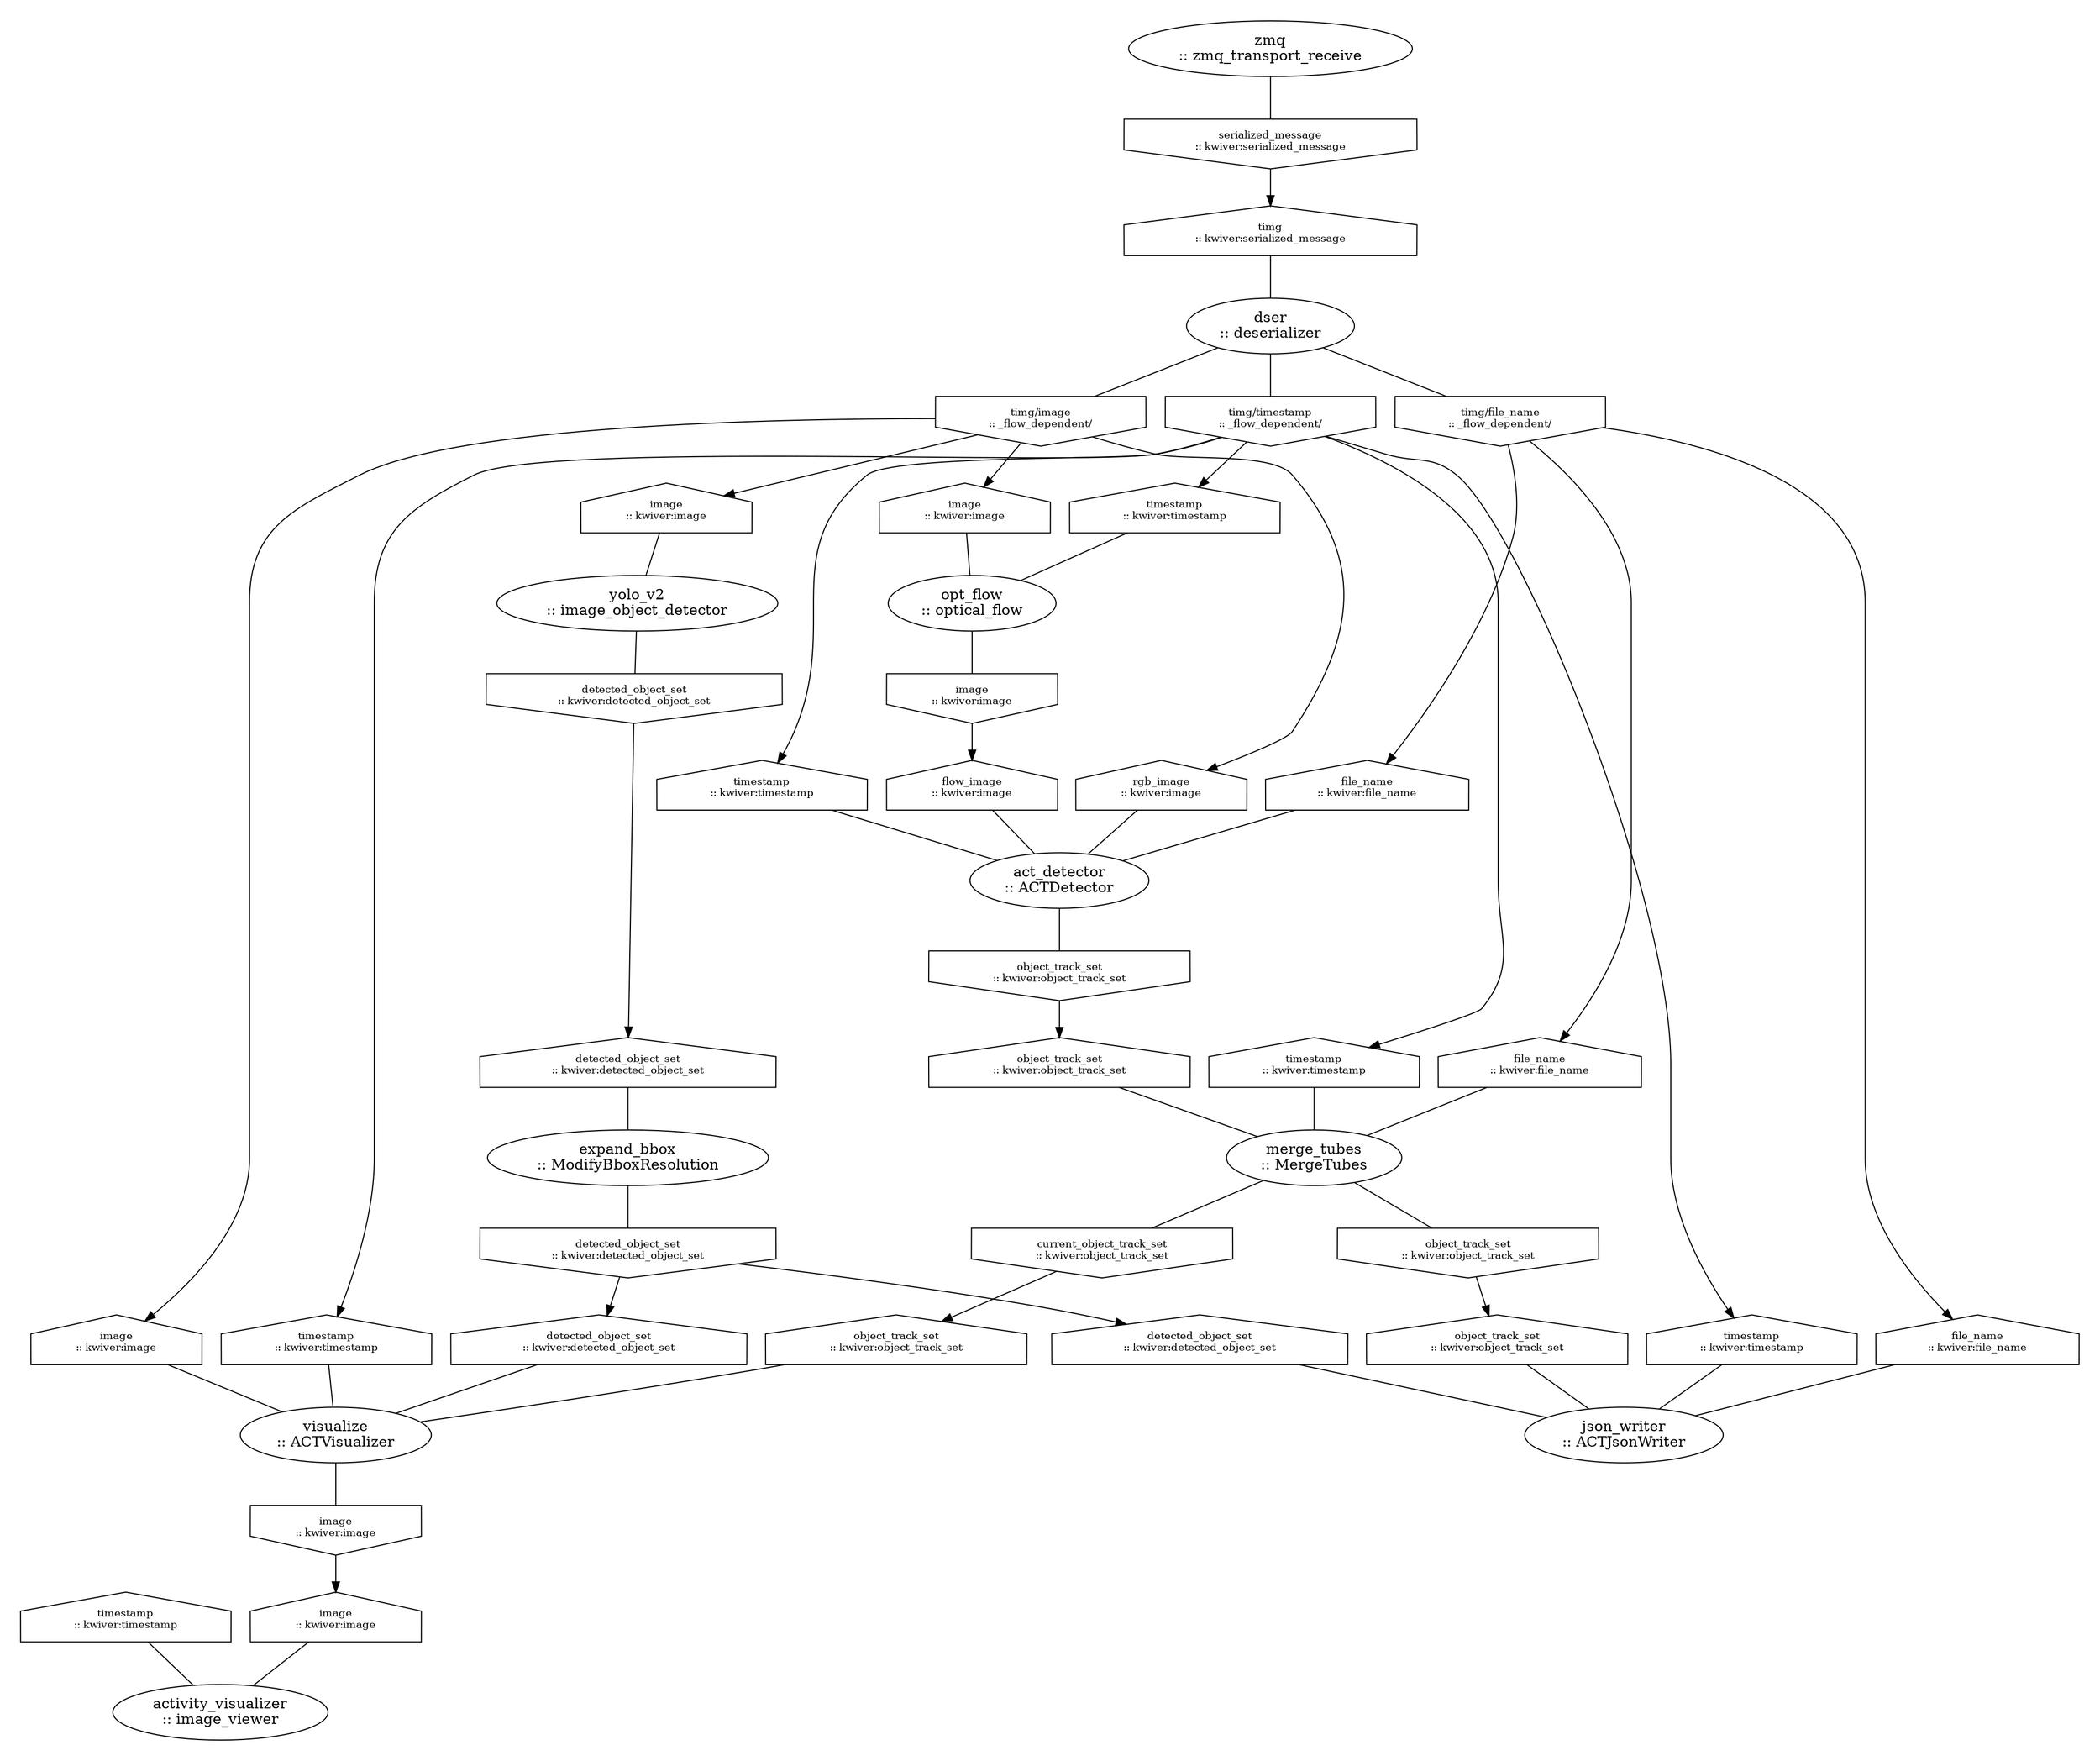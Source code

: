 strict digraph "unnamed" {
clusterrank=local;

subgraph "cluster_act_detector" {
color=white;style=filled;fillcolor=white;

"act_detector_main" [label="act_detector\n:: ACTDetector",shape=ellipse,rank=same];

"act_detector_input_file_name" [label="file_name\n:: kwiver:file_name",shape=house,rank=same,fontsize=10];
"act_detector_input_file_name" -> "act_detector_main" [arrowhead=none,color=black];
"act_detector_input_flow_image" [label="flow_image\n:: kwiver:image",shape=house,rank=same,fontsize=10];
"act_detector_input_flow_image" -> "act_detector_main" [arrowhead=none,color=black];
"act_detector_input_rgb_image" [label="rgb_image\n:: kwiver:image",shape=house,rank=same,fontsize=10];
"act_detector_input_rgb_image" -> "act_detector_main" [arrowhead=none,color=black];
"act_detector_input_timestamp" [label="timestamp\n:: kwiver:timestamp",shape=house,rank=same,fontsize=10];
"act_detector_input_timestamp" -> "act_detector_main" [arrowhead=none,color=black];

"act_detector_output_object_track_set" [label="object_track_set\n:: kwiver:object_track_set",shape=invhouse,rank=same,fontsize=10];
"act_detector_main" -> "act_detector_output_object_track_set" [arrowhead=none,color=black];

}

subgraph "cluster_activity_visualizer" {
color=white;style=filled;fillcolor=white;

"activity_visualizer_main" [label="activity_visualizer\n:: image_viewer",shape=ellipse,rank=same];

"activity_visualizer_input_image" [label="image\n:: kwiver:image",shape=house,rank=same,fontsize=10];
"activity_visualizer_input_image" -> "activity_visualizer_main" [arrowhead=none,color=black];
"activity_visualizer_input_timestamp" [label="timestamp\n:: kwiver:timestamp",shape=house,rank=same,fontsize=10];
"activity_visualizer_input_timestamp" -> "activity_visualizer_main" [arrowhead=none,color=black];


}

subgraph "cluster_dser" {
color=white;style=filled;fillcolor=white;

"dser_main" [label="dser\n:: deserializer",shape=ellipse,rank=same];

"dser_input_timg" [label="timg\n:: kwiver:serialized_message",shape=house,rank=same,fontsize=10];
"dser_input_timg" -> "dser_main" [arrowhead=none,color=black];

"dser_output_timg/file_name" [label="timg/file_name\n:: _flow_dependent/",shape=invhouse,rank=same,fontsize=10];
"dser_main" -> "dser_output_timg/file_name" [arrowhead=none,color=black];
"dser_output_timg/image" [label="timg/image\n:: _flow_dependent/",shape=invhouse,rank=same,fontsize=10];
"dser_main" -> "dser_output_timg/image" [arrowhead=none,color=black];
"dser_output_timg/timestamp" [label="timg/timestamp\n:: _flow_dependent/",shape=invhouse,rank=same,fontsize=10];
"dser_main" -> "dser_output_timg/timestamp" [arrowhead=none,color=black];

}

subgraph "cluster_expand_bbox" {
color=white;style=filled;fillcolor=white;

"expand_bbox_main" [label="expand_bbox\n:: ModifyBboxResolution",shape=ellipse,rank=same];

"expand_bbox_input_detected_object_set" [label="detected_object_set\n:: kwiver:detected_object_set",shape=house,rank=same,fontsize=10];
"expand_bbox_input_detected_object_set" -> "expand_bbox_main" [arrowhead=none,color=black];

"expand_bbox_output_detected_object_set" [label="detected_object_set\n:: kwiver:detected_object_set",shape=invhouse,rank=same,fontsize=10];
"expand_bbox_main" -> "expand_bbox_output_detected_object_set" [arrowhead=none,color=black];

}

subgraph "cluster_json_writer" {
color=white;style=filled;fillcolor=white;

"json_writer_main" [label="json_writer\n:: ACTJsonWriter",shape=ellipse,rank=same];

"json_writer_input_detected_object_set" [label="detected_object_set\n:: kwiver:detected_object_set",shape=house,rank=same,fontsize=10];
"json_writer_input_detected_object_set" -> "json_writer_main" [arrowhead=none,color=black];
"json_writer_input_file_name" [label="file_name\n:: kwiver:file_name",shape=house,rank=same,fontsize=10];
"json_writer_input_file_name" -> "json_writer_main" [arrowhead=none,color=black];
"json_writer_input_object_track_set" [label="object_track_set\n:: kwiver:object_track_set",shape=house,rank=same,fontsize=10];
"json_writer_input_object_track_set" -> "json_writer_main" [arrowhead=none,color=black];
"json_writer_input_timestamp" [label="timestamp\n:: kwiver:timestamp",shape=house,rank=same,fontsize=10];
"json_writer_input_timestamp" -> "json_writer_main" [arrowhead=none,color=black];


}

subgraph "cluster_merge_tubes" {
color=white;style=filled;fillcolor=white;

"merge_tubes_main" [label="merge_tubes\n:: MergeTubes",shape=ellipse,rank=same];

"merge_tubes_input_file_name" [label="file_name\n:: kwiver:file_name",shape=house,rank=same,fontsize=10];
"merge_tubes_input_file_name" -> "merge_tubes_main" [arrowhead=none,color=black];
"merge_tubes_input_object_track_set" [label="object_track_set\n:: kwiver:object_track_set",shape=house,rank=same,fontsize=10];
"merge_tubes_input_object_track_set" -> "merge_tubes_main" [arrowhead=none,color=black];
"merge_tubes_input_timestamp" [label="timestamp\n:: kwiver:timestamp",shape=house,rank=same,fontsize=10];
"merge_tubes_input_timestamp" -> "merge_tubes_main" [arrowhead=none,color=black];

"merge_tubes_output_current_object_track_set" [label="current_object_track_set\n:: kwiver:object_track_set",shape=invhouse,rank=same,fontsize=10];
"merge_tubes_main" -> "merge_tubes_output_current_object_track_set" [arrowhead=none,color=black];
"merge_tubes_output_object_track_set" [label="object_track_set\n:: kwiver:object_track_set",shape=invhouse,rank=same,fontsize=10];
"merge_tubes_main" -> "merge_tubes_output_object_track_set" [arrowhead=none,color=black];

}

subgraph "cluster_opt_flow" {
color=white;style=filled;fillcolor=white;

"opt_flow_main" [label="opt_flow\n:: optical_flow",shape=ellipse,rank=same];

"opt_flow_input_image" [label="image\n:: kwiver:image",shape=house,rank=same,fontsize=10];
"opt_flow_input_image" -> "opt_flow_main" [arrowhead=none,color=black];
"opt_flow_input_timestamp" [label="timestamp\n:: kwiver:timestamp",shape=house,rank=same,fontsize=10];
"opt_flow_input_timestamp" -> "opt_flow_main" [arrowhead=none,color=black];

"opt_flow_output_image" [label="image\n:: kwiver:image",shape=invhouse,rank=same,fontsize=10];
"opt_flow_main" -> "opt_flow_output_image" [arrowhead=none,color=black];

}

subgraph "cluster_visualize" {
color=white;style=filled;fillcolor=white;

"visualize_main" [label="visualize\n:: ACTVisualizer",shape=ellipse,rank=same];

"visualize_input_detected_object_set" [label="detected_object_set\n:: kwiver:detected_object_set",shape=house,rank=same,fontsize=10];
"visualize_input_detected_object_set" -> "visualize_main" [arrowhead=none,color=black];
"visualize_input_image" [label="image\n:: kwiver:image",shape=house,rank=same,fontsize=10];
"visualize_input_image" -> "visualize_main" [arrowhead=none,color=black];
"visualize_input_object_track_set" [label="object_track_set\n:: kwiver:object_track_set",shape=house,rank=same,fontsize=10];
"visualize_input_object_track_set" -> "visualize_main" [arrowhead=none,color=black];
"visualize_input_timestamp" [label="timestamp\n:: kwiver:timestamp",shape=house,rank=same,fontsize=10];
"visualize_input_timestamp" -> "visualize_main" [arrowhead=none,color=black];

"visualize_output_image" [label="image\n:: kwiver:image",shape=invhouse,rank=same,fontsize=10];
"visualize_main" -> "visualize_output_image" [arrowhead=none,color=black];

}

subgraph "cluster_yolo_v2" {
color=white;style=filled;fillcolor=white;

"yolo_v2_main" [label="yolo_v2\n:: image_object_detector",shape=ellipse,rank=same];

"yolo_v2_input_image" [label="image\n:: kwiver:image",shape=house,rank=same,fontsize=10];
"yolo_v2_input_image" -> "yolo_v2_main" [arrowhead=none,color=black];

"yolo_v2_output_detected_object_set" [label="detected_object_set\n:: kwiver:detected_object_set",shape=invhouse,rank=same,fontsize=10];
"yolo_v2_main" -> "yolo_v2_output_detected_object_set" [arrowhead=none,color=black];

}

subgraph "cluster_zmq" {
color=white;style=filled;fillcolor=white;

"zmq_main" [label="zmq\n:: zmq_transport_receive",shape=ellipse,rank=same];


"zmq_output_serialized_message" [label="serialized_message\n:: kwiver:serialized_message",shape=invhouse,rank=same,fontsize=10];
"zmq_main" -> "zmq_output_serialized_message" [arrowhead=none,color=black];

}

"act_detector_output_object_track_set" -> "merge_tubes_input_object_track_set" [minlen=1,color=black,weight=1];
"dser_output_timg/file_name" -> "act_detector_input_file_name" [minlen=1,color=black,weight=1];
"dser_output_timg/file_name" -> "merge_tubes_input_file_name" [minlen=1,color=black,weight=1];
"dser_output_timg/file_name" -> "json_writer_input_file_name" [minlen=1,color=black,weight=1];
"dser_output_timg/image" -> "opt_flow_input_image" [minlen=1,color=black,weight=1];
"dser_output_timg/image" -> "act_detector_input_rgb_image" [minlen=1,color=black,weight=1];
"dser_output_timg/image" -> "yolo_v2_input_image" [minlen=1,color=black,weight=1];
"dser_output_timg/image" -> "visualize_input_image" [minlen=1,color=black,weight=1];
"dser_output_timg/timestamp" -> "opt_flow_input_timestamp" [minlen=1,color=black,weight=1];
"dser_output_timg/timestamp" -> "act_detector_input_timestamp" [minlen=1,color=black,weight=1];
"dser_output_timg/timestamp" -> "merge_tubes_input_timestamp" [minlen=1,color=black,weight=1];
"dser_output_timg/timestamp" -> "json_writer_input_timestamp" [minlen=1,color=black,weight=1];
"dser_output_timg/timestamp" -> "visualize_input_timestamp" [minlen=1,color=black,weight=1];
"expand_bbox_output_detected_object_set" -> "json_writer_input_detected_object_set" [minlen=1,color=black,weight=1];
"expand_bbox_output_detected_object_set" -> "visualize_input_detected_object_set" [minlen=1,color=black,weight=1];
"merge_tubes_output_current_object_track_set" -> "visualize_input_object_track_set" [minlen=1,color=black,weight=1];
"merge_tubes_output_object_track_set" -> "json_writer_input_object_track_set" [minlen=1,color=black,weight=1];
"opt_flow_output_image" -> "act_detector_input_flow_image" [minlen=1,color=black,weight=1];
"visualize_output_image" -> "activity_visualizer_input_image" [minlen=1,color=black,weight=1];
"yolo_v2_output_detected_object_set" -> "expand_bbox_input_detected_object_set" [minlen=1,color=black,weight=1];
"zmq_output_serialized_message" -> "dser_input_timg" [minlen=1,color=black,weight=1];

}
